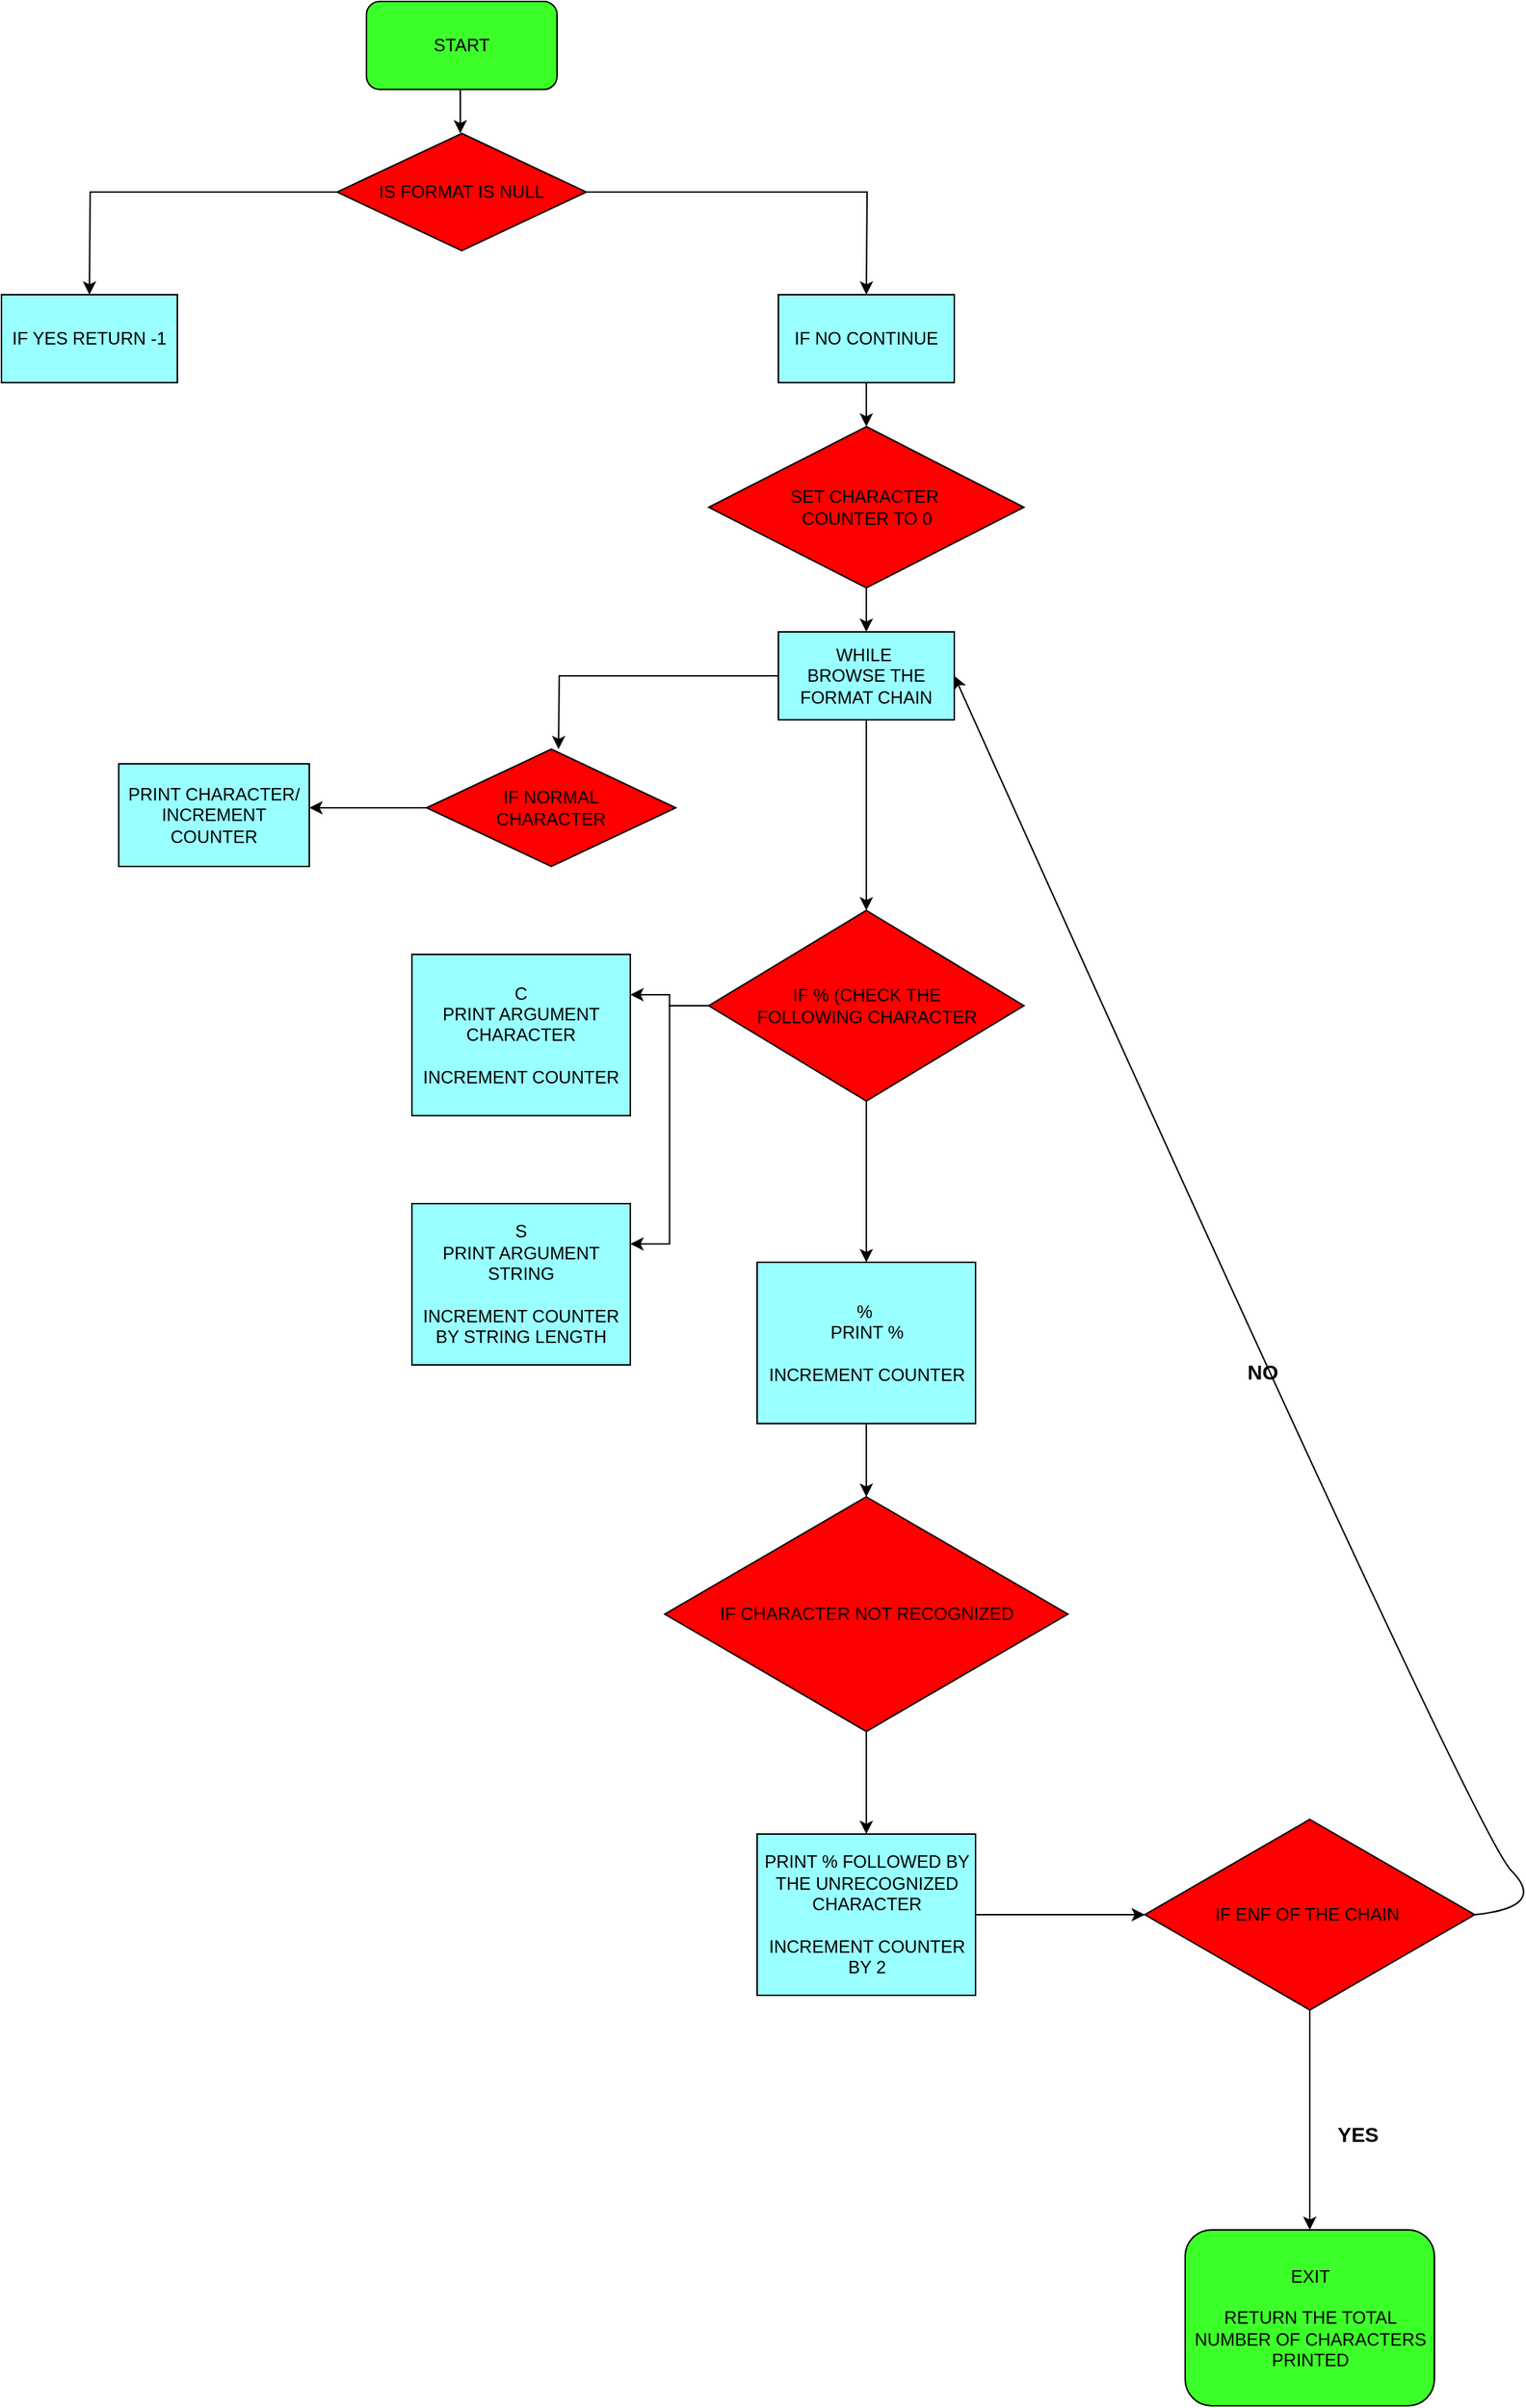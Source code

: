 <mxfile version="26.1.2">
  <diagram name="Page-1" id="PkzDesopQN5EFREzDXlt">
    <mxGraphModel dx="2580" dy="2213" grid="1" gridSize="10" guides="1" tooltips="1" connect="1" arrows="1" fold="1" page="1" pageScale="1" pageWidth="827" pageHeight="1169" math="0" shadow="0">
      <root>
        <mxCell id="0" />
        <mxCell id="1" parent="0" />
        <mxCell id="67NqaBxBAHrcGL6LRNju-3" value="START" style="rounded=1;whiteSpace=wrap;html=1;fillColor=#3CFF29;" vertex="1" parent="1">
          <mxGeometry x="349" y="-520" width="130" height="60" as="geometry" />
        </mxCell>
        <mxCell id="67NqaBxBAHrcGL6LRNju-4" value="" style="endArrow=classic;html=1;rounded=0;" edge="1" parent="1">
          <mxGeometry width="50" height="50" relative="1" as="geometry">
            <mxPoint x="413" y="-460" as="sourcePoint" />
            <mxPoint x="413" y="-430" as="targetPoint" />
            <Array as="points" />
          </mxGeometry>
        </mxCell>
        <mxCell id="67NqaBxBAHrcGL6LRNju-8" style="edgeStyle=orthogonalEdgeStyle;rounded=0;orthogonalLoop=1;jettySize=auto;html=1;" edge="1" parent="1" source="67NqaBxBAHrcGL6LRNju-5">
          <mxGeometry relative="1" as="geometry">
            <mxPoint x="160" y="-320" as="targetPoint" />
          </mxGeometry>
        </mxCell>
        <mxCell id="67NqaBxBAHrcGL6LRNju-10" style="edgeStyle=orthogonalEdgeStyle;rounded=0;orthogonalLoop=1;jettySize=auto;html=1;" edge="1" parent="1" source="67NqaBxBAHrcGL6LRNju-5">
          <mxGeometry relative="1" as="geometry">
            <mxPoint x="690" y="-320" as="targetPoint" />
          </mxGeometry>
        </mxCell>
        <mxCell id="67NqaBxBAHrcGL6LRNju-5" value="IS FORMAT IS NULL" style="rhombus;whiteSpace=wrap;html=1;fillColor=#FF0000;" vertex="1" parent="1">
          <mxGeometry x="329" y="-430" width="170" height="80" as="geometry" />
        </mxCell>
        <mxCell id="67NqaBxBAHrcGL6LRNju-9" value="IF YES RETURN -1" style="rounded=0;whiteSpace=wrap;html=1;fillColor=#99FFFF;" vertex="1" parent="1">
          <mxGeometry x="100" y="-320" width="120" height="60" as="geometry" />
        </mxCell>
        <mxCell id="67NqaBxBAHrcGL6LRNju-13" style="edgeStyle=orthogonalEdgeStyle;rounded=0;orthogonalLoop=1;jettySize=auto;html=1;" edge="1" parent="1" source="67NqaBxBAHrcGL6LRNju-11">
          <mxGeometry relative="1" as="geometry">
            <mxPoint x="690" y="-230" as="targetPoint" />
          </mxGeometry>
        </mxCell>
        <mxCell id="67NqaBxBAHrcGL6LRNju-11" value="IF NO CONTINUE" style="rounded=0;whiteSpace=wrap;html=1;fillColor=#99FFFF;" vertex="1" parent="1">
          <mxGeometry x="630" y="-320" width="120" height="60" as="geometry" />
        </mxCell>
        <mxCell id="67NqaBxBAHrcGL6LRNju-15" value="SET CHARACTER&amp;nbsp;&lt;div&gt;COUNTER TO 0&lt;/div&gt;" style="rhombus;whiteSpace=wrap;html=1;fillColor=#FF0000;" vertex="1" parent="1">
          <mxGeometry x="582.5" y="-230" width="215" height="110" as="geometry" />
        </mxCell>
        <mxCell id="67NqaBxBAHrcGL6LRNju-17" value="" style="endArrow=classic;html=1;rounded=0;" edge="1" parent="1">
          <mxGeometry width="50" height="50" relative="1" as="geometry">
            <mxPoint x="690" y="-120" as="sourcePoint" />
            <mxPoint x="690" y="-90" as="targetPoint" />
          </mxGeometry>
        </mxCell>
        <mxCell id="67NqaBxBAHrcGL6LRNju-22" style="edgeStyle=orthogonalEdgeStyle;rounded=0;orthogonalLoop=1;jettySize=auto;html=1;" edge="1" parent="1" source="67NqaBxBAHrcGL6LRNju-18">
          <mxGeometry relative="1" as="geometry">
            <mxPoint x="480" y="-10" as="targetPoint" />
          </mxGeometry>
        </mxCell>
        <mxCell id="67NqaBxBAHrcGL6LRNju-28" style="edgeStyle=orthogonalEdgeStyle;rounded=0;orthogonalLoop=1;jettySize=auto;html=1;" edge="1" parent="1" source="67NqaBxBAHrcGL6LRNju-18">
          <mxGeometry relative="1" as="geometry">
            <mxPoint x="690" y="100" as="targetPoint" />
          </mxGeometry>
        </mxCell>
        <mxCell id="67NqaBxBAHrcGL6LRNju-18" value="WHILE&amp;nbsp;&lt;div&gt;BROWSE THE FORMAT CHAIN&lt;/div&gt;" style="rounded=0;whiteSpace=wrap;html=1;fillColor=#99FFFF;" vertex="1" parent="1">
          <mxGeometry x="630" y="-90" width="120" height="60" as="geometry" />
        </mxCell>
        <mxCell id="67NqaBxBAHrcGL6LRNju-26" style="edgeStyle=orthogonalEdgeStyle;rounded=0;orthogonalLoop=1;jettySize=auto;html=1;" edge="1" parent="1" source="67NqaBxBAHrcGL6LRNju-21">
          <mxGeometry relative="1" as="geometry">
            <mxPoint x="310" y="30" as="targetPoint" />
          </mxGeometry>
        </mxCell>
        <mxCell id="67NqaBxBAHrcGL6LRNju-21" value="IF NORMAL&lt;div&gt;CHARACTER&lt;/div&gt;" style="rhombus;whiteSpace=wrap;html=1;fillColor=#FF0000;" vertex="1" parent="1">
          <mxGeometry x="390" y="-10" width="170" height="80" as="geometry" />
        </mxCell>
        <mxCell id="67NqaBxBAHrcGL6LRNju-25" value="PRINT CHARACTER/&lt;div&gt;INCREMENT COUNTER&lt;/div&gt;" style="rounded=0;whiteSpace=wrap;html=1;fillColor=#99FFFF;" vertex="1" parent="1">
          <mxGeometry x="180" width="130" height="70" as="geometry" />
        </mxCell>
        <mxCell id="67NqaBxBAHrcGL6LRNju-32" style="edgeStyle=orthogonalEdgeStyle;rounded=0;orthogonalLoop=1;jettySize=auto;html=1;entryX=1;entryY=0.25;entryDx=0;entryDy=0;" edge="1" parent="1" source="67NqaBxBAHrcGL6LRNju-29" target="67NqaBxBAHrcGL6LRNju-31">
          <mxGeometry relative="1" as="geometry" />
        </mxCell>
        <mxCell id="67NqaBxBAHrcGL6LRNju-34" style="edgeStyle=orthogonalEdgeStyle;rounded=0;orthogonalLoop=1;jettySize=auto;html=1;entryX=1;entryY=0.25;entryDx=0;entryDy=0;" edge="1" parent="1" source="67NqaBxBAHrcGL6LRNju-29" target="67NqaBxBAHrcGL6LRNju-33">
          <mxGeometry relative="1" as="geometry" />
        </mxCell>
        <mxCell id="67NqaBxBAHrcGL6LRNju-36" style="edgeStyle=orthogonalEdgeStyle;rounded=0;orthogonalLoop=1;jettySize=auto;html=1;entryX=0.5;entryY=0;entryDx=0;entryDy=0;" edge="1" parent="1" source="67NqaBxBAHrcGL6LRNju-29" target="67NqaBxBAHrcGL6LRNju-35">
          <mxGeometry relative="1" as="geometry" />
        </mxCell>
        <mxCell id="67NqaBxBAHrcGL6LRNju-29" value="IF % (CHECK THE&lt;div&gt;FOLLOWING CHARACTER&lt;/div&gt;" style="rhombus;whiteSpace=wrap;html=1;fillColor=#FF0000;" vertex="1" parent="1">
          <mxGeometry x="582.5" y="100" width="215" height="130" as="geometry" />
        </mxCell>
        <mxCell id="67NqaBxBAHrcGL6LRNju-31" value="C&lt;div&gt;PRINT ARGUMENT CHARACTER&lt;/div&gt;&lt;div&gt;&lt;br&gt;&lt;/div&gt;&lt;div&gt;INCREMENT COUNTER&lt;/div&gt;" style="rounded=0;whiteSpace=wrap;html=1;fillColor=#99FFFF;" vertex="1" parent="1">
          <mxGeometry x="380" y="130" width="149" height="110" as="geometry" />
        </mxCell>
        <mxCell id="67NqaBxBAHrcGL6LRNju-33" value="S&lt;div&gt;PRINT ARGUMENT STRING&lt;/div&gt;&lt;div&gt;&lt;br&gt;&lt;/div&gt;&lt;div&gt;INCREMENT COUNTER BY STRING LENGTH&lt;/div&gt;" style="rounded=0;whiteSpace=wrap;html=1;fillColor=#99FFFF;" vertex="1" parent="1">
          <mxGeometry x="380" y="300" width="149" height="110" as="geometry" />
        </mxCell>
        <mxCell id="67NqaBxBAHrcGL6LRNju-38" style="edgeStyle=orthogonalEdgeStyle;rounded=0;orthogonalLoop=1;jettySize=auto;html=1;entryX=0.5;entryY=0;entryDx=0;entryDy=0;" edge="1" parent="1" source="67NqaBxBAHrcGL6LRNju-35" target="67NqaBxBAHrcGL6LRNju-37">
          <mxGeometry relative="1" as="geometry" />
        </mxCell>
        <mxCell id="67NqaBxBAHrcGL6LRNju-35" value="%&amp;nbsp;&lt;div&gt;PRINT %&lt;/div&gt;&lt;div&gt;&lt;br&gt;&lt;/div&gt;&lt;div&gt;INCREMENT COUNTER&lt;/div&gt;" style="rounded=0;whiteSpace=wrap;html=1;fillColor=#99FFFF;" vertex="1" parent="1">
          <mxGeometry x="615.5" y="340" width="149" height="110" as="geometry" />
        </mxCell>
        <mxCell id="67NqaBxBAHrcGL6LRNju-40" style="edgeStyle=orthogonalEdgeStyle;rounded=0;orthogonalLoop=1;jettySize=auto;html=1;entryX=0.5;entryY=0;entryDx=0;entryDy=0;" edge="1" parent="1" source="67NqaBxBAHrcGL6LRNju-37" target="67NqaBxBAHrcGL6LRNju-39">
          <mxGeometry relative="1" as="geometry" />
        </mxCell>
        <mxCell id="67NqaBxBAHrcGL6LRNju-37" value="IF CHARACTER NOT RECOGNIZED" style="rhombus;whiteSpace=wrap;html=1;fillColor=#FF0000;" vertex="1" parent="1">
          <mxGeometry x="552.5" y="500" width="275" height="160" as="geometry" />
        </mxCell>
        <mxCell id="67NqaBxBAHrcGL6LRNju-44" style="edgeStyle=orthogonalEdgeStyle;rounded=0;orthogonalLoop=1;jettySize=auto;html=1;entryX=0;entryY=0.5;entryDx=0;entryDy=0;" edge="1" parent="1" source="67NqaBxBAHrcGL6LRNju-39" target="67NqaBxBAHrcGL6LRNju-42">
          <mxGeometry relative="1" as="geometry" />
        </mxCell>
        <mxCell id="67NqaBxBAHrcGL6LRNju-39" value="PRINT % FOLLOWED BY&lt;div&gt;THE UNRECOGNIZED&lt;/div&gt;&lt;div&gt;CHARACTER&lt;/div&gt;&lt;div&gt;&lt;br&gt;&lt;/div&gt;&lt;div&gt;INCREMENT COUNTER BY 2&lt;/div&gt;" style="rounded=0;whiteSpace=wrap;html=1;fillColor=#99FFFF;" vertex="1" parent="1">
          <mxGeometry x="615.5" y="730" width="149" height="110" as="geometry" />
        </mxCell>
        <mxCell id="67NqaBxBAHrcGL6LRNju-49" style="edgeStyle=orthogonalEdgeStyle;rounded=0;orthogonalLoop=1;jettySize=auto;html=1;" edge="1" parent="1" source="67NqaBxBAHrcGL6LRNju-42">
          <mxGeometry relative="1" as="geometry">
            <mxPoint x="992.5" y="1000.0" as="targetPoint" />
          </mxGeometry>
        </mxCell>
        <mxCell id="67NqaBxBAHrcGL6LRNju-42" value="IF ENF OF THE CHAIN&amp;nbsp;" style="rhombus;whiteSpace=wrap;html=1;fillColor=#FF0000;" vertex="1" parent="1">
          <mxGeometry x="880" y="720" width="225" height="130" as="geometry" />
        </mxCell>
        <mxCell id="67NqaBxBAHrcGL6LRNju-47" value="" style="curved=1;endArrow=classic;html=1;rounded=0;entryX=1;entryY=0.5;entryDx=0;entryDy=0;exitX=1;exitY=0.5;exitDx=0;exitDy=0;" edge="1" parent="1" source="67NqaBxBAHrcGL6LRNju-42" target="67NqaBxBAHrcGL6LRNju-18">
          <mxGeometry width="50" height="50" relative="1" as="geometry">
            <mxPoint x="1105" y="780" as="sourcePoint" />
            <mxPoint x="1155" y="730" as="targetPoint" />
            <Array as="points">
              <mxPoint x="1155" y="780" />
              <mxPoint x="1105" y="730" />
            </Array>
          </mxGeometry>
        </mxCell>
        <mxCell id="67NqaBxBAHrcGL6LRNju-48" value="&lt;b&gt;&lt;font style=&quot;font-size: 14px;&quot;&gt;NO&lt;/font&gt;&lt;/b&gt;" style="text;html=1;align=center;verticalAlign=middle;resizable=0;points=[];autosize=1;strokeColor=none;fillColor=none;" vertex="1" parent="1">
          <mxGeometry x="940" y="400" width="40" height="30" as="geometry" />
        </mxCell>
        <mxCell id="67NqaBxBAHrcGL6LRNju-50" value="&lt;b&gt;&lt;font style=&quot;font-size: 14px;&quot;&gt;YES&lt;/font&gt;&lt;/b&gt;" style="text;html=1;align=center;verticalAlign=middle;resizable=0;points=[];autosize=1;strokeColor=none;fillColor=none;" vertex="1" parent="1">
          <mxGeometry x="1000" y="920" width="50" height="30" as="geometry" />
        </mxCell>
        <mxCell id="67NqaBxBAHrcGL6LRNju-51" value="EXIT&lt;div&gt;&lt;br&gt;&lt;/div&gt;&lt;div&gt;RETURN THE TOTAL NUMBER OF CHARACTERS PRINTED&lt;/div&gt;" style="rounded=1;whiteSpace=wrap;html=1;fillColor=#3CFF29;" vertex="1" parent="1">
          <mxGeometry x="907.5" y="1000" width="170" height="120" as="geometry" />
        </mxCell>
      </root>
    </mxGraphModel>
  </diagram>
</mxfile>
